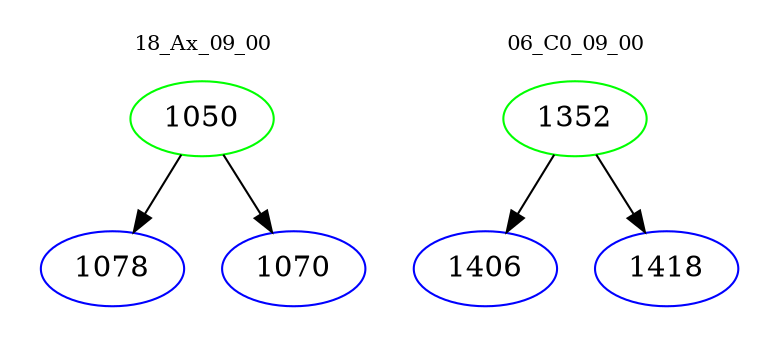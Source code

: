 digraph{
subgraph cluster_0 {
color = white
label = "18_Ax_09_00";
fontsize=10;
T0_1050 [label="1050", color="green"]
T0_1050 -> T0_1078 [color="black"]
T0_1078 [label="1078", color="blue"]
T0_1050 -> T0_1070 [color="black"]
T0_1070 [label="1070", color="blue"]
}
subgraph cluster_1 {
color = white
label = "06_C0_09_00";
fontsize=10;
T1_1352 [label="1352", color="green"]
T1_1352 -> T1_1406 [color="black"]
T1_1406 [label="1406", color="blue"]
T1_1352 -> T1_1418 [color="black"]
T1_1418 [label="1418", color="blue"]
}
}

